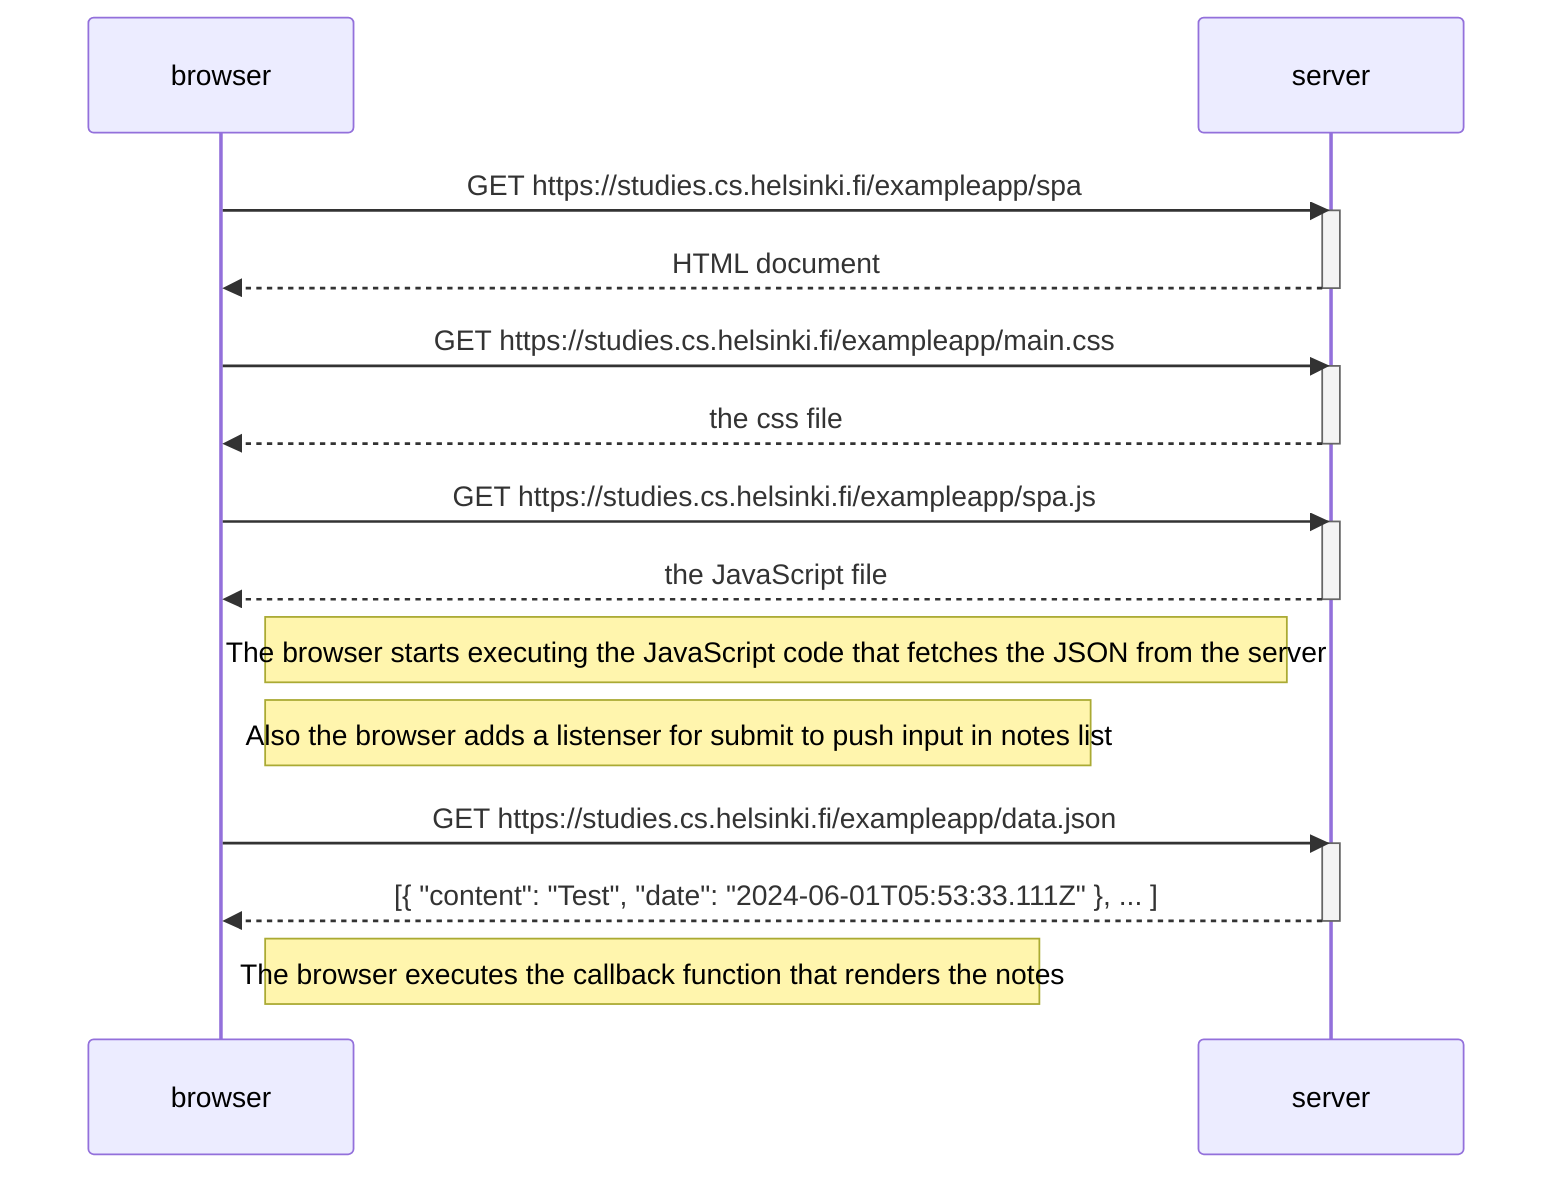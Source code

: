 sequenceDiagram
    participant browser
    participant server

    browser->>server: GET https://studies.cs.helsinki.fi/exampleapp/spa
    activate server
    server-->>browser: HTML document
    deactivate server

    browser->>server: GET https://studies.cs.helsinki.fi/exampleapp/main.css
    activate server
    server-->>browser: the css file
    deactivate server

    browser->>server: GET https://studies.cs.helsinki.fi/exampleapp/spa.js
    activate server
    server-->>browser: the JavaScript file
    deactivate server

    Note right of browser: The browser starts executing the JavaScript code that fetches the JSON from the server
    Note right of browser: Also the browser adds a listenser for submit to push input in notes list
    browser->>server: GET https://studies.cs.helsinki.fi/exampleapp/data.json
    activate server
    server-->>browser: [{ "content": "Test", "date": "2024-06-01T05:53:33.111Z" }, ... ]
    deactivate server

    Note right of browser: The browser executes the callback function that renders the notes